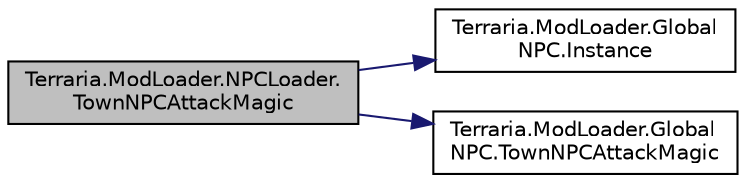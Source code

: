 digraph "Terraria.ModLoader.NPCLoader.TownNPCAttackMagic"
{
  edge [fontname="Helvetica",fontsize="10",labelfontname="Helvetica",labelfontsize="10"];
  node [fontname="Helvetica",fontsize="10",shape=record];
  rankdir="LR";
  Node275 [label="Terraria.ModLoader.NPCLoader.\lTownNPCAttackMagic",height=0.2,width=0.4,color="black", fillcolor="grey75", style="filled", fontcolor="black"];
  Node275 -> Node276 [color="midnightblue",fontsize="10",style="solid",fontname="Helvetica"];
  Node276 [label="Terraria.ModLoader.Global\lNPC.Instance",height=0.2,width=0.4,color="black", fillcolor="white", style="filled",URL="$class_terraria_1_1_mod_loader_1_1_global_n_p_c.html#a864f48a10f6273f77c6a089b9baa8e4c"];
  Node275 -> Node277 [color="midnightblue",fontsize="10",style="solid",fontname="Helvetica"];
  Node277 [label="Terraria.ModLoader.Global\lNPC.TownNPCAttackMagic",height=0.2,width=0.4,color="black", fillcolor="white", style="filled",URL="$class_terraria_1_1_mod_loader_1_1_global_n_p_c.html#a068df531f0b46bcf56521532277bce2e",tooltip="Allows you to control the brightness of the light emitted by a town NPC&#39;s aura when it performs a mag..."];
}
